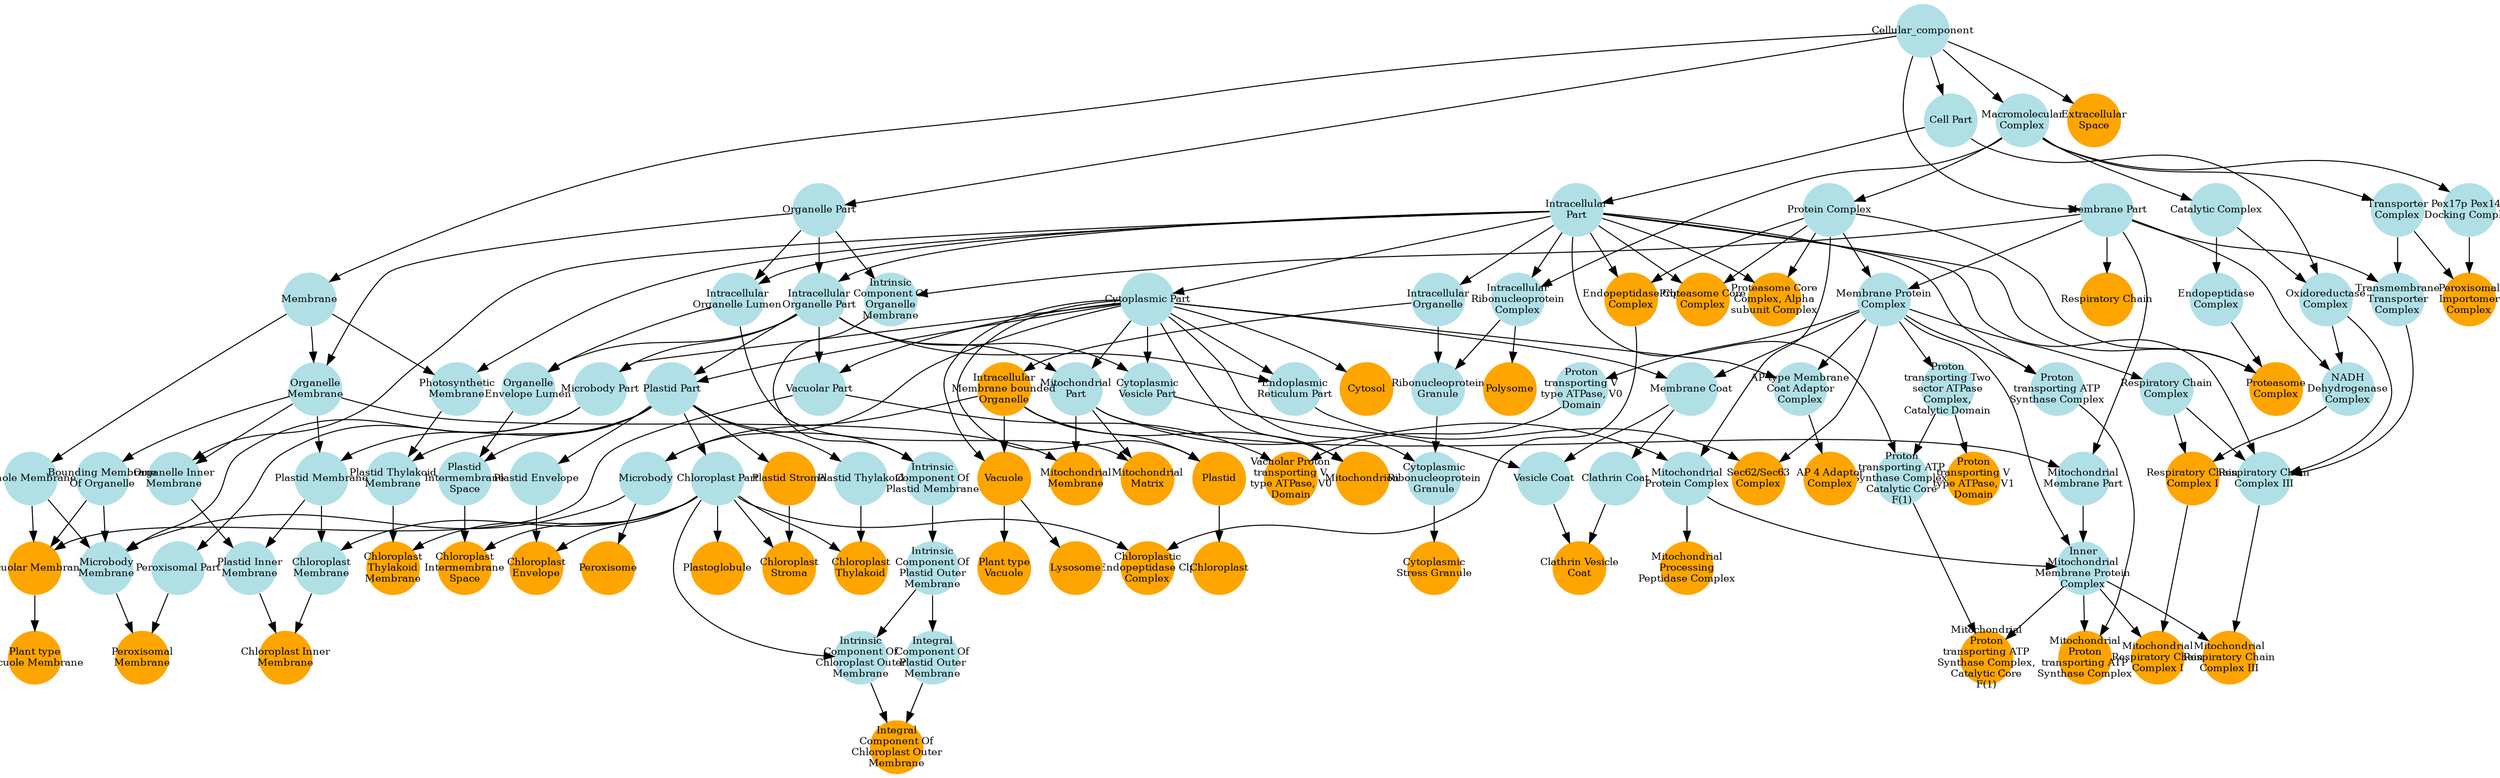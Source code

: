 digraph {
1 [style="filled", fixedsize="true", fontsize="10", shape="circle", width="0.75", fillcolor="powderblue", label="Cellular_component", color="transparent"];
2 [style="filled", fixedsize="true", fontsize="10", shape="circle", width="0.75", fillcolor="powderblue", label="Cell Part", color="transparent"];
3 [style="filled", fixedsize="true", fontsize="10", shape="circle", width="0.75", fillcolor="powderblue", label="Intracellular
Part", color="transparent"];
4 [style="filled", fixedsize="true", fontsize="10", shape="circle", width="0.75", fillcolor="powderblue", label="Cytoplasmic Part", color="transparent"];
5 [style="filled", fixedsize="true", fontsize="10", shape="circle", width="0.75", fillcolor="powderblue", label="Organelle Part", color="transparent"];
6 [style="filled", fixedsize="true", fontsize="10", shape="circle", width="0.75", fillcolor="powderblue", label="Intracellular
Organelle Part", color="transparent"];
7 [style="filled", fixedsize="true", fontsize="10", shape="circle", width="0.75", fillcolor="powderblue", label="Plastid Part", color="transparent"];
8 [style="filled", fixedsize="true", fontsize="10", shape="circle", width="0.75", fillcolor="orange", label="Plastid Stroma", color="transparent"];
9 [style="filled", fixedsize="true", fontsize="10", shape="circle", width="0.75", fillcolor="powderblue", label="Chloroplast Part", color="transparent"];
10 [style="filled", fixedsize="true", fontsize="10", shape="circle", width="0.75", fillcolor="orange", label="Chloroplast
Stroma", color="transparent"];
11 [style="filled", fixedsize="true", fontsize="10", shape="circle", width="0.75", fillcolor="powderblue", label="Intracellular
Organelle", color="transparent"];
12 [style="filled", fixedsize="true", fontsize="10", shape="circle", width="0.75", fillcolor="orange", label="Intracellular
Membrane bounded
Organelle", color="transparent"];
13 [style="filled", fixedsize="true", fontsize="10", shape="circle", width="0.75", fillcolor="orange", label="Plastid", color="transparent"];
14 [style="filled", fixedsize="true", fontsize="10", shape="circle", width="0.75", fillcolor="orange", label="Chloroplast", color="transparent"];
15 [style="filled", fixedsize="true", fontsize="10", shape="circle", width="0.75", fillcolor="powderblue", label="Membrane Part", color="transparent"];
16 [style="filled", fixedsize="true", fontsize="10", shape="circle", width="0.75", fillcolor="powderblue", label="Macromolecular
Complex", color="transparent"];
17 [style="filled", fixedsize="true", fontsize="10", shape="circle", width="0.75", fillcolor="powderblue", label="Catalytic Complex", color="transparent"];
18 [style="filled", fixedsize="true", fontsize="10", shape="circle", width="0.75", fillcolor="powderblue", label="Oxidoreductase
Complex", color="transparent"];
19 [style="filled", fixedsize="true", fontsize="10", shape="circle", width="0.75", fillcolor="powderblue", label="NADH
Dehydrogenase
Complex", color="transparent"];
20 [style="filled", fixedsize="true", fontsize="10", shape="circle", width="0.75", fillcolor="powderblue", label="Protein Complex", color="transparent"];
21 [style="filled", fixedsize="true", fontsize="10", shape="circle", width="0.75", fillcolor="powderblue", label="Membrane Protein
Complex", color="transparent"];
22 [style="filled", fixedsize="true", fontsize="10", shape="circle", width="0.75", fillcolor="powderblue", label="Respiratory Chain
Complex", color="transparent"];
23 [style="filled", fixedsize="true", fontsize="10", shape="circle", width="0.75", fillcolor="orange", label="Respiratory Chain
Complex I", color="transparent"];
24 [style="filled", fixedsize="true", fontsize="10", shape="circle", width="0.75", fillcolor="powderblue", label="Mitochondrial
Part", color="transparent"];
25 [style="filled", fixedsize="true", fontsize="10", shape="circle", width="0.75", fillcolor="powderblue", label="Mitochondrial
Membrane Part", color="transparent"];
26 [style="filled", fixedsize="true", fontsize="10", shape="circle", width="0.75", fillcolor="powderblue", label="Mitochondrial
Protein Complex", color="transparent"];
27 [style="filled", fixedsize="true", fontsize="10", shape="circle", width="0.75", fillcolor="powderblue", label="Inner
Mitochondrial
Membrane Protein
Complex", color="transparent"];
28 [style="filled", fixedsize="true", fontsize="10", shape="circle", width="0.75", fillcolor="orange", label="Mitochondrial
Respiratory Chain
Complex I", color="transparent"];
29 [style="filled", fixedsize="true", fontsize="10", shape="circle", width="0.75", fillcolor="orange", label="Cytosol", color="transparent"];
30 [style="filled", fixedsize="true", fontsize="10", shape="circle", width="0.75", fillcolor="orange", label="Vacuole", color="transparent"];
31 [style="filled", fixedsize="true", fontsize="10", shape="circle", width="0.75", fillcolor="powderblue", label="Vacuolar Part", color="transparent"];
32 [style="filled", fixedsize="true", fontsize="10", shape="circle", width="0.75", fillcolor="powderblue", label="Membrane", color="transparent"];
33 [style="filled", fixedsize="true", fontsize="10", shape="circle", width="0.75", fillcolor="powderblue", label="Organelle
Membrane", color="transparent"];
34 [style="filled", fixedsize="true", fontsize="10", shape="circle", width="0.75", fillcolor="powderblue", label="Bounding Membrane
Of Organelle", color="transparent"];
35 [style="filled", fixedsize="true", fontsize="10", shape="circle", width="0.75", fillcolor="powderblue", label="Whole Membrane", color="transparent"];
36 [style="filled", fixedsize="true", fontsize="10", shape="circle", width="0.75", fillcolor="orange", label="Vacuolar Membrane", color="transparent"];
37 [style="filled", fixedsize="true", fontsize="10", shape="circle", width="0.75", fillcolor="powderblue", label="Intracellular
Organelle Lumen", color="transparent"];
38 [style="filled", fixedsize="true", fontsize="10", shape="circle", width="0.75", fillcolor="orange", label="Mitochondrial
Matrix", color="transparent"];
39 [style="filled", fixedsize="true", fontsize="10", shape="circle", width="0.75", fillcolor="orange", label="Lysosome", color="transparent"];
40 [style="filled", fixedsize="true", fontsize="10", shape="circle", width="0.75", fillcolor="orange", label="Respiratory Chain", color="transparent"];
41 [style="filled", fixedsize="true", fontsize="10", shape="circle", width="0.75", fillcolor="powderblue", label="Microbody", color="transparent"];
42 [style="filled", fixedsize="true", fontsize="10", shape="circle", width="0.75", fillcolor="orange", label="Peroxisome", color="transparent"];
43 [style="filled", fixedsize="true", fontsize="10", shape="circle", width="0.75", fillcolor="orange", label="Endopeptidase Clp
Complex", color="transparent"];
44 [style="filled", fixedsize="true", fontsize="10", shape="circle", width="0.75", fillcolor="orange", label="Chloroplastic
Endopeptidase Clp
Complex", color="transparent"];
45 [style="filled", fixedsize="true", fontsize="10", shape="circle", width="0.75", fillcolor="orange", label="Plant type
Vacuole", color="transparent"];
46 [style="filled", fixedsize="true", fontsize="10", shape="circle", width="0.75", fillcolor="powderblue", label="Plastid Envelope", color="transparent"];
47 [style="filled", fixedsize="true", fontsize="10", shape="circle", width="0.75", fillcolor="orange", label="Chloroplast
Envelope", color="transparent"];
48 [style="filled", fixedsize="true", fontsize="10", shape="circle", width="0.75", fillcolor="powderblue", label="Transporter
Complex", color="transparent"];
49 [style="filled", fixedsize="true", fontsize="10", shape="circle", width="0.75", fillcolor="powderblue", label="Transmembrane
Transporter
Complex", color="transparent"];
50 [style="filled", fixedsize="true", fontsize="10", shape="circle", width="0.75", fillcolor="powderblue", label="Respiratory Chain
Complex III", color="transparent"];
51 [style="filled", fixedsize="true", fontsize="10", shape="circle", width="0.75", fillcolor="orange", label="Mitochondrial
Respiratory Chain
Complex III", color="transparent"];
52 [style="filled", fixedsize="true", fontsize="10", shape="circle", width="0.75", fillcolor="orange", label="Mitochondrion", color="transparent"];
53 [style="filled", fixedsize="true", fontsize="10", shape="circle", width="0.75", fillcolor="orange", label="Mitochondrial
Membrane", color="transparent"];
54 [style="filled", fixedsize="true", fontsize="10", shape="circle", width="0.75", fillcolor="powderblue", label="Plastid Thylakoid", color="transparent"];
55 [style="filled", fixedsize="true", fontsize="10", shape="circle", width="0.75", fillcolor="orange", label="Chloroplast
Thylakoid", color="transparent"];
56 [style="filled", fixedsize="true", fontsize="10", shape="circle", width="0.75", fillcolor="powderblue", label="Proton
transporting Two
sector ATPase
Complex,
Catalytic Domain", color="transparent"];
57 [style="filled", fixedsize="true", fontsize="10", shape="circle", width="0.75", fillcolor="orange", label="Proton
transporting V
type ATPase, V1
Domain", color="transparent"];
58 [style="filled", fixedsize="true", fontsize="10", shape="circle", width="0.75", fillcolor="orange", label="Proteasome Core
Complex", color="transparent"];
59 [style="filled", fixedsize="true", fontsize="10", shape="circle", width="0.75", fillcolor="orange", label="Plant type
Vacuole Membrane", color="transparent"];
60 [style="filled", fixedsize="true", fontsize="10", shape="circle", width="0.75", fillcolor="orange", label="Extracellular
Space", color="transparent"];
61 [style="filled", fixedsize="true", fontsize="10", shape="circle", width="0.75", fillcolor="powderblue", label="Proton
transporting ATP
Synthase Complex", color="transparent"];
62 [style="filled", fixedsize="true", fontsize="10", shape="circle", width="0.75", fillcolor="orange", label="Mitochondrial
Proton
transporting ATP
Synthase Complex", color="transparent"];
63 [style="filled", fixedsize="true", fontsize="10", shape="circle", width="0.75", fillcolor="powderblue", label="Intracellular
Ribonucleoprotein
Complex", color="transparent"];
64 [style="filled", fixedsize="true", fontsize="10", shape="circle", width="0.75", fillcolor="powderblue", label="Ribonucleoprotein
Granule", color="transparent"];
65 [style="filled", fixedsize="true", fontsize="10", shape="circle", width="0.75", fillcolor="powderblue", label="Cytoplasmic
Ribonucleoprotein
Granule", color="transparent"];
66 [style="filled", fixedsize="true", fontsize="10", shape="circle", width="0.75", fillcolor="orange", label="Cytoplasmic
Stress Granule", color="transparent"];
67 [style="filled", fixedsize="true", fontsize="10", shape="circle", width="0.75", fillcolor="powderblue", label="Endopeptidase
Complex", color="transparent"];
68 [style="filled", fixedsize="true", fontsize="10", shape="circle", width="0.75", fillcolor="orange", label="Proteasome
Complex", color="transparent"];
69 [style="filled", fixedsize="true", fontsize="10", shape="circle", width="0.75", fillcolor="powderblue", label="Photosynthetic
Membrane", color="transparent"];
70 [style="filled", fixedsize="true", fontsize="10", shape="circle", width="0.75", fillcolor="powderblue", label="Plastid Thylakoid
Membrane", color="transparent"];
71 [style="filled", fixedsize="true", fontsize="10", shape="circle", width="0.75", fillcolor="orange", label="Chloroplast
Thylakoid
Membrane", color="transparent"];
72 [style="filled", fixedsize="true", fontsize="10", shape="circle", width="0.75", fillcolor="powderblue", label="Proton
transporting ATP
Synthase Complex,
Catalytic Core
F(1)", color="transparent"];
73 [style="filled", fixedsize="true", fontsize="10", shape="circle", width="0.75", fillcolor="orange", label="Mitochondrial
Proton
transporting ATP
Synthase Complex,
Catalytic Core
F(1)", color="transparent"];
74 [style="filled", fixedsize="true", fontsize="10", shape="circle", width="0.75", fillcolor="powderblue", label="Organelle Inner
Membrane", color="transparent"];
75 [style="filled", fixedsize="true", fontsize="10", shape="circle", width="0.75", fillcolor="powderblue", label="Plastid Membrane", color="transparent"];
76 [style="filled", fixedsize="true", fontsize="10", shape="circle", width="0.75", fillcolor="powderblue", label="Plastid Inner
Membrane", color="transparent"];
77 [style="filled", fixedsize="true", fontsize="10", shape="circle", width="0.75", fillcolor="powderblue", label="Chloroplast
Membrane", color="transparent"];
78 [style="filled", fixedsize="true", fontsize="10", shape="circle", width="0.75", fillcolor="orange", label="Chloroplast Inner
Membrane", color="transparent"];
79 [style="filled", fixedsize="true", fontsize="10", shape="circle", width="0.75", fillcolor="powderblue", label="Intrinsic
Component Of
Organelle
Membrane", color="transparent"];
80 [style="filled", fixedsize="true", fontsize="10", shape="circle", width="0.75", fillcolor="powderblue", label="Intrinsic
Component Of
Plastid Membrane", color="transparent"];
81 [style="filled", fixedsize="true", fontsize="10", shape="circle", width="0.75", fillcolor="powderblue", label="Intrinsic
Component Of
Plastid Outer
Membrane", color="transparent"];
82 [style="filled", fixedsize="true", fontsize="10", shape="circle", width="0.75", fillcolor="powderblue", label="Integral
Component Of
Plastid Outer
Membrane", color="transparent"];
83 [style="filled", fixedsize="true", fontsize="10", shape="circle", width="0.75", fillcolor="powderblue", label="Intrinsic
Component Of
Chloroplast Outer
Membrane", color="transparent"];
84 [style="filled", fixedsize="true", fontsize="10", shape="circle", width="0.75", fillcolor="orange", label="Integral
Component Of
Chloroplast Outer
Membrane", color="transparent"];
85 [style="filled", fixedsize="true", fontsize="10", shape="circle", width="0.75", fillcolor="orange", label="Polysome", color="transparent"];
86 [style="filled", fixedsize="true", fontsize="10", shape="circle", width="0.75", fillcolor="orange", label="Mitochondrial
Processing
Peptidase Complex", color="transparent"];
87 [style="filled", fixedsize="true", fontsize="10", shape="circle", width="0.75", fillcolor="powderblue", label="Membrane Coat", color="transparent"];
88 [style="filled", fixedsize="true", fontsize="10", shape="circle", width="0.75", fillcolor="powderblue", label="Clathrin Coat", color="transparent"];
89 [style="filled", fixedsize="true", fontsize="10", shape="circle", width="0.75", fillcolor="powderblue", label="Cytoplasmic
Vesicle Part", color="transparent"];
90 [style="filled", fixedsize="true", fontsize="10", shape="circle", width="0.75", fillcolor="powderblue", label="Vesicle Coat", color="transparent"];
91 [style="filled", fixedsize="true", fontsize="10", shape="circle", width="0.75", fillcolor="orange", label="Clathrin Vesicle
Coat", color="transparent"];
92 [style="filled", fixedsize="true", fontsize="10", shape="circle", width="0.75", fillcolor="powderblue", label="Microbody Part", color="transparent"];
93 [style="filled", fixedsize="true", fontsize="10", shape="circle", width="0.75", fillcolor="powderblue", label="Microbody
Membrane", color="transparent"];
94 [style="filled", fixedsize="true", fontsize="10", shape="circle", width="0.75", fillcolor="powderblue", label="Peroxisomal Part", color="transparent"];
95 [style="filled", fixedsize="true", fontsize="10", shape="circle", width="0.75", fillcolor="orange", label="Peroxisomal
Membrane", color="transparent"];
96 [style="filled", fixedsize="true", fontsize="10", shape="circle", width="0.75", fillcolor="powderblue", label="AP type Membrane
Coat Adaptor
Complex", color="transparent"];
97 [style="filled", fixedsize="true", fontsize="10", shape="circle", width="0.75", fillcolor="orange", label="AP 4 Adaptor
Complex", color="transparent"];
98 [style="filled", fixedsize="true", fontsize="10", shape="circle", width="0.75", fillcolor="powderblue", label="Endoplasmic
Reticulum Part", color="transparent"];
99 [style="filled", fixedsize="true", fontsize="10", shape="circle", width="0.75", fillcolor="orange", label="Sec62/Sec63
Complex", color="transparent"];
100 [style="filled", fixedsize="true", fontsize="10", shape="circle", width="0.75", fillcolor="powderblue", label="Pex17p Pex14p
Docking Complex", color="transparent"];
101 [style="filled", fixedsize="true", fontsize="10", shape="circle", width="0.75", fillcolor="orange", label="Peroxisomal
Importomer
Complex", color="transparent"];
102 [style="filled", fixedsize="true", fontsize="10", shape="circle", width="0.75", fillcolor="orange", label="Proteasome Core
Complex, Alpha
subunit Complex", color="transparent"];
103 [style="filled", fixedsize="true", fontsize="10", shape="circle", width="0.75", fillcolor="orange", label="Plastoglobule", color="transparent"];
104 [style="filled", fixedsize="true", fontsize="10", shape="circle", width="0.75", fillcolor="powderblue", label="Proton
transporting V
type ATPase, V0
Domain", color="transparent"];
105 [style="filled", fixedsize="true", fontsize="10", shape="circle", width="0.75", fillcolor="orange", label="Vacuolar Proton
transporting V
type ATPase, V0
Domain", color="transparent"];
106 [style="filled", fixedsize="true", fontsize="10", shape="circle", width="0.75", fillcolor="powderblue", label="Organelle
Envelope Lumen", color="transparent"];
107 [style="filled", fixedsize="true", fontsize="10", shape="circle", width="0.75", fillcolor="powderblue", label="Plastid
Intermembrane
Space", color="transparent"];
108 [style="filled", fixedsize="true", fontsize="10", shape="circle", width="0.75", fillcolor="orange", label="Chloroplast
Intermembrane
Space", color="transparent"];
1 -> 2 [color="#000000", lty="solid"];
2 -> 3 [color="#000000", lty="solid"];
3 -> 4 [color="#000000", lty="solid"];
1 -> 5 [color="#000000", lty="solid"];
3 -> 6 [color="#000000", lty="solid"];
5 -> 6 [color="#000000", lty="solid"];
4 -> 7 [color="#000000", lty="solid"];
6 -> 7 [color="#000000", lty="solid"];
7 -> 8 [color="#000000", lty="solid"];
7 -> 9 [color="#000000", lty="solid"];
8 -> 10 [color="#000000", lty="solid"];
9 -> 10 [color="#000000", lty="solid"];
3 -> 11 [color="#000000", lty="solid"];
11 -> 12 [color="#000000", lty="solid"];
4 -> 13 [color="#000000", lty="solid"];
12 -> 13 [color="#000000", lty="solid"];
13 -> 14 [color="#000000", lty="solid"];
1 -> 15 [color="#000000", lty="solid"];
1 -> 16 [color="#000000", lty="solid"];
16 -> 17 [color="#000000", lty="solid"];
2 -> 18 [color="#000000", lty="solid"];
17 -> 18 [color="#000000", lty="solid"];
15 -> 19 [color="#000000", lty="solid"];
18 -> 19 [color="#000000", lty="solid"];
16 -> 20 [color="#000000", lty="solid"];
15 -> 21 [color="#000000", lty="solid"];
20 -> 21 [color="#000000", lty="solid"];
21 -> 22 [color="#000000", lty="solid"];
19 -> 23 [color="#000000", lty="solid"];
22 -> 23 [color="#000000", lty="solid"];
4 -> 24 [color="#000000", lty="solid"];
6 -> 24 [color="#000000", lty="solid"];
15 -> 25 [color="#000000", lty="solid"];
24 -> 25 [color="#000000", lty="solid"];
20 -> 26 [color="#000000", lty="solid"];
24 -> 26 [color="#000000", lty="solid"];
21 -> 27 [color="#000000", lty="solid"];
25 -> 27 [color="#000000", lty="solid"];
26 -> 27 [color="#000000", lty="solid"];
23 -> 28 [color="#000000", lty="solid"];
27 -> 28 [color="#000000", lty="solid"];
4 -> 29 [color="#000000", lty="solid"];
4 -> 30 [color="#000000", lty="solid"];
12 -> 30 [color="#000000", lty="solid"];
4 -> 31 [color="#000000", lty="solid"];
6 -> 31 [color="#000000", lty="solid"];
1 -> 32 [color="#000000", lty="solid"];
5 -> 33 [color="#000000", lty="solid"];
32 -> 33 [color="#000000", lty="solid"];
33 -> 34 [color="#000000", lty="solid"];
32 -> 35 [color="#000000", lty="solid"];
31 -> 36 [color="#000000", lty="solid"];
34 -> 36 [color="#000000", lty="solid"];
35 -> 36 [color="#000000", lty="solid"];
3 -> 37 [color="#000000", lty="solid"];
5 -> 37 [color="#000000", lty="solid"];
24 -> 38 [color="#000000", lty="solid"];
37 -> 38 [color="#000000", lty="solid"];
30 -> 39 [color="#000000", lty="solid"];
15 -> 40 [color="#000000", lty="solid"];
4 -> 41 [color="#000000", lty="solid"];
12 -> 41 [color="#000000", lty="solid"];
41 -> 42 [color="#000000", lty="solid"];
3 -> 43 [color="#000000", lty="solid"];
20 -> 43 [color="#000000", lty="solid"];
9 -> 44 [color="#000000", lty="solid"];
43 -> 44 [color="#000000", lty="solid"];
30 -> 45 [color="#000000", lty="solid"];
7 -> 46 [color="#000000", lty="solid"];
9 -> 47 [color="#000000", lty="solid"];
46 -> 47 [color="#000000", lty="solid"];
16 -> 48 [color="#000000", lty="solid"];
15 -> 49 [color="#000000", lty="solid"];
48 -> 49 [color="#000000", lty="solid"];
3 -> 50 [color="#000000", lty="solid"];
18 -> 50 [color="#000000", lty="solid"];
22 -> 50 [color="#000000", lty="solid"];
49 -> 50 [color="#000000", lty="solid"];
27 -> 51 [color="#000000", lty="solid"];
50 -> 51 [color="#000000", lty="solid"];
4 -> 52 [color="#000000", lty="solid"];
12 -> 52 [color="#000000", lty="solid"];
24 -> 53 [color="#000000", lty="solid"];
33 -> 53 [color="#000000", lty="solid"];
7 -> 54 [color="#000000", lty="solid"];
9 -> 55 [color="#000000", lty="solid"];
54 -> 55 [color="#000000", lty="solid"];
21 -> 56 [color="#000000", lty="solid"];
56 -> 57 [color="#000000", lty="solid"];
3 -> 58 [color="#000000", lty="solid"];
20 -> 58 [color="#000000", lty="solid"];
36 -> 59 [color="#000000", lty="solid"];
1 -> 60 [color="#000000", lty="solid"];
3 -> 61 [color="#000000", lty="solid"];
21 -> 61 [color="#000000", lty="solid"];
27 -> 62 [color="#000000", lty="solid"];
61 -> 62 [color="#000000", lty="solid"];
3 -> 63 [color="#000000", lty="solid"];
16 -> 63 [color="#000000", lty="solid"];
11 -> 64 [color="#000000", lty="solid"];
63 -> 64 [color="#000000", lty="solid"];
4 -> 65 [color="#000000", lty="solid"];
64 -> 65 [color="#000000", lty="solid"];
65 -> 66 [color="#000000", lty="solid"];
17 -> 67 [color="#000000", lty="solid"];
3 -> 68 [color="#000000", lty="solid"];
20 -> 68 [color="#000000", lty="solid"];
67 -> 68 [color="#000000", lty="solid"];
3 -> 69 [color="#000000", lty="solid"];
32 -> 69 [color="#000000", lty="solid"];
7 -> 70 [color="#000000", lty="solid"];
69 -> 70 [color="#000000", lty="solid"];
9 -> 71 [color="#000000", lty="solid"];
70 -> 71 [color="#000000", lty="solid"];
3 -> 72 [color="#000000", lty="solid"];
56 -> 72 [color="#000000", lty="solid"];
27 -> 73 [color="#000000", lty="solid"];
72 -> 73 [color="#000000", lty="solid"];
3 -> 74 [color="#000000", lty="solid"];
33 -> 74 [color="#000000", lty="solid"];
7 -> 75 [color="#000000", lty="solid"];
33 -> 75 [color="#000000", lty="solid"];
74 -> 76 [color="#000000", lty="solid"];
75 -> 76 [color="#000000", lty="solid"];
9 -> 77 [color="#000000", lty="solid"];
75 -> 77 [color="#000000", lty="solid"];
76 -> 78 [color="#000000", lty="solid"];
77 -> 78 [color="#000000", lty="solid"];
5 -> 79 [color="#000000", lty="solid"];
15 -> 79 [color="#000000", lty="solid"];
7 -> 80 [color="#000000", lty="solid"];
79 -> 80 [color="#000000", lty="solid"];
80 -> 81 [color="#000000", lty="solid"];
81 -> 82 [color="#000000", lty="solid"];
9 -> 83 [color="#000000", lty="solid"];
81 -> 83 [color="#000000", lty="solid"];
82 -> 84 [color="#000000", lty="solid"];
83 -> 84 [color="#000000", lty="solid"];
63 -> 85 [color="#000000", lty="solid"];
26 -> 86 [color="#000000", lty="solid"];
4 -> 87 [color="#000000", lty="solid"];
21 -> 87 [color="#000000", lty="solid"];
87 -> 88 [color="#000000", lty="solid"];
4 -> 89 [color="#000000", lty="solid"];
6 -> 89 [color="#000000", lty="solid"];
87 -> 90 [color="#000000", lty="solid"];
89 -> 90 [color="#000000", lty="solid"];
88 -> 91 [color="#000000", lty="solid"];
90 -> 91 [color="#000000", lty="solid"];
4 -> 92 [color="#000000", lty="solid"];
6 -> 92 [color="#000000", lty="solid"];
34 -> 93 [color="#000000", lty="solid"];
35 -> 93 [color="#000000", lty="solid"];
41 -> 93 [color="#000000", lty="solid"];
92 -> 93 [color="#000000", lty="solid"];
92 -> 94 [color="#000000", lty="solid"];
93 -> 95 [color="#000000", lty="solid"];
94 -> 95 [color="#000000", lty="solid"];
4 -> 96 [color="#000000", lty="solid"];
21 -> 96 [color="#000000", lty="solid"];
96 -> 97 [color="#000000", lty="solid"];
4 -> 98 [color="#000000", lty="solid"];
6 -> 98 [color="#000000", lty="solid"];
21 -> 99 [color="#000000", lty="solid"];
98 -> 99 [color="#000000", lty="solid"];
16 -> 100 [color="#000000", lty="solid"];
48 -> 101 [color="#000000", lty="solid"];
100 -> 101 [color="#000000", lty="solid"];
3 -> 102 [color="#000000", lty="solid"];
20 -> 102 [color="#000000", lty="solid"];
9 -> 103 [color="#000000", lty="solid"];
21 -> 104 [color="#000000", lty="solid"];
31 -> 105 [color="#000000", lty="solid"];
104 -> 105 [color="#000000", lty="solid"];
6 -> 106 [color="#000000", lty="solid"];
37 -> 106 [color="#000000", lty="solid"];
7 -> 107 [color="#000000", lty="solid"];
106 -> 107 [color="#000000", lty="solid"];
9 -> 108 [color="#000000", lty="solid"];
107 -> 108 [color="#000000", lty="solid"];
}
